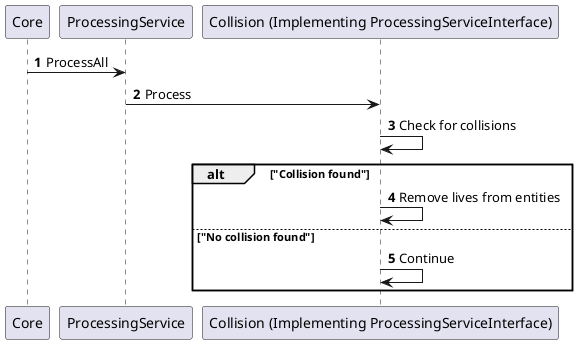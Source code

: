 @startuml
'https://plantuml.com/sequence-diagram

autonumber


Core -> ProcessingService: ProcessAll
ProcessingService -> Instance as "Collision (Implementing ProcessingServiceInterface)": Process
Instance -> Instance: Check for collisions

alt "Collision found"
    Instance -> Instance: Remove lives from entities

else "No collision found"
    Instance -> Instance: Continue

end



@enduml